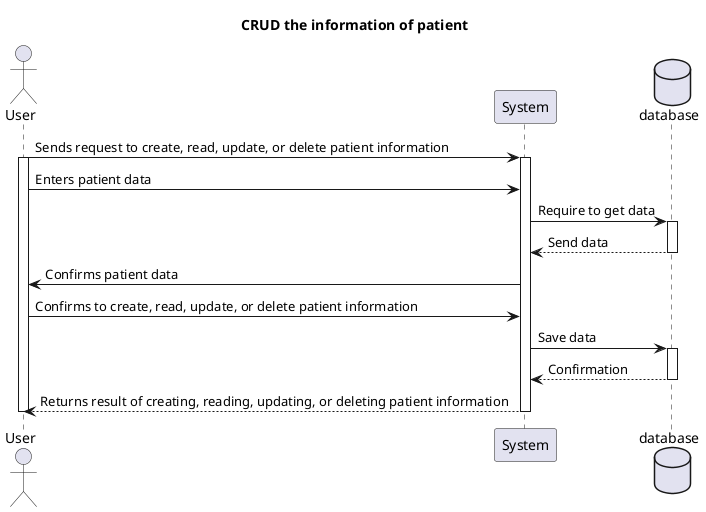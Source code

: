 @startuml
Title CRUD the information of patient
actor User
participant System
Database database

User -> System: Sends request to create, read, update, or delete patient information
activate User
activate System
User -> System: Enters patient data
System -> database: Require to get data
activate database
database --> System: Send data
deactivate database
System -> User: Confirms patient data
User -> System: Confirms to create, read, update, or delete patient information
System-> database: Save data
activate database
database --> System: Confirmation
deactivate database
System --> User: Returns result of creating, reading, updating, or deleting patient information
deactivate System
deactivate User
@enduml
